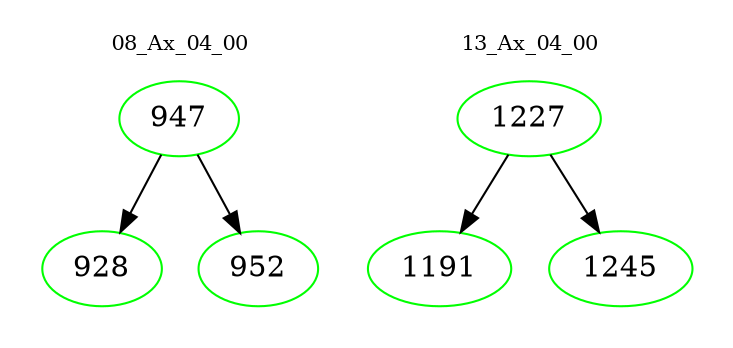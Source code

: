 digraph{
subgraph cluster_0 {
color = white
label = "08_Ax_04_00";
fontsize=10;
T0_947 [label="947", color="green"]
T0_947 -> T0_928 [color="black"]
T0_928 [label="928", color="green"]
T0_947 -> T0_952 [color="black"]
T0_952 [label="952", color="green"]
}
subgraph cluster_1 {
color = white
label = "13_Ax_04_00";
fontsize=10;
T1_1227 [label="1227", color="green"]
T1_1227 -> T1_1191 [color="black"]
T1_1191 [label="1191", color="green"]
T1_1227 -> T1_1245 [color="black"]
T1_1245 [label="1245", color="green"]
}
}
